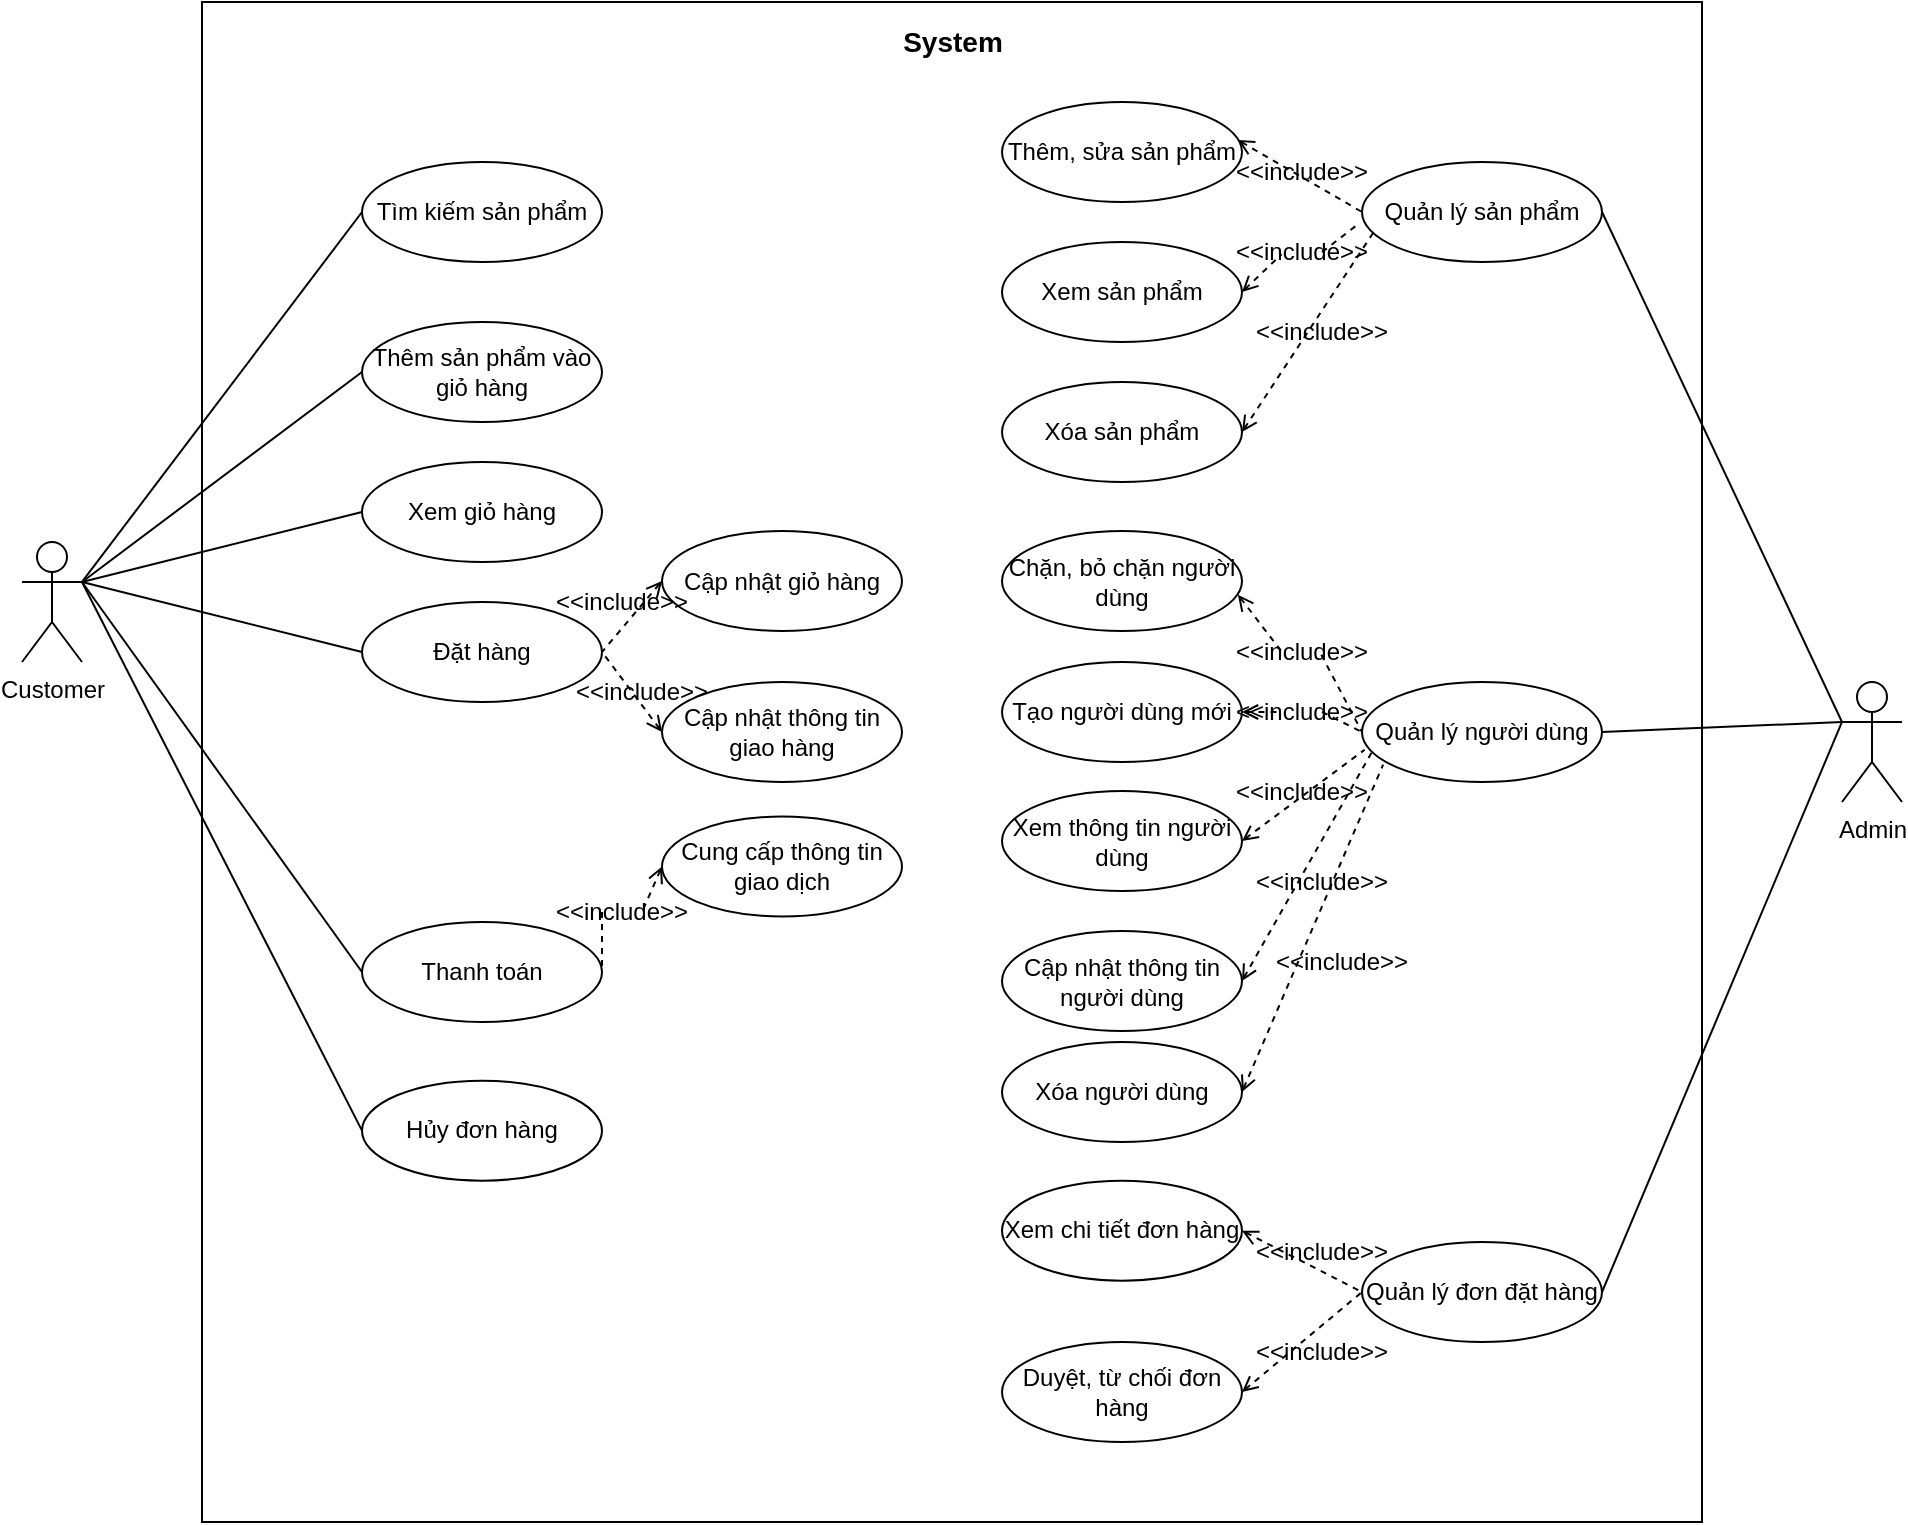 <mxfile version="15.4.1" type="device" pages="5"><diagram id="RWQ08YXkdwrEsS78oZeN" name="Page-1"><mxGraphModel dx="824" dy="412" grid="1" gridSize="10" guides="1" tooltips="1" connect="1" arrows="1" fold="1" page="1" pageScale="1" pageWidth="827" pageHeight="1169" math="0" shadow="0"><root><mxCell id="0"/><mxCell id="1" parent="0"/><mxCell id="5Y4TenydAddsifvP_Bp_-1" value="Customer" style="shape=umlActor;verticalLabelPosition=bottom;verticalAlign=top;html=1;" parent="1" vertex="1"><mxGeometry x="50" y="370" width="30" height="60" as="geometry"/></mxCell><mxCell id="5Y4TenydAddsifvP_Bp_-2" value="Admin" style="shape=umlActor;verticalLabelPosition=bottom;verticalAlign=top;html=1;" parent="1" vertex="1"><mxGeometry x="960" y="440" width="30" height="60" as="geometry"/></mxCell><mxCell id="5Y4TenydAddsifvP_Bp_-7" value="" style="rounded=0;whiteSpace=wrap;html=1;fillColor=none;" parent="1" vertex="1"><mxGeometry x="140" y="100" width="750" height="760" as="geometry"/></mxCell><mxCell id="5Y4TenydAddsifvP_Bp_-8" value="&lt;b&gt;&lt;font style=&quot;font-size: 14px&quot;&gt;System&lt;/font&gt;&lt;/b&gt;" style="text;html=1;strokeColor=none;fillColor=none;align=center;verticalAlign=middle;whiteSpace=wrap;rounded=0;" parent="1" vertex="1"><mxGeometry x="473.75" y="100" width="82.5" height="40" as="geometry"/></mxCell><mxCell id="5Y4TenydAddsifvP_Bp_-9" value="Quản lý sản phẩm" style="ellipse;whiteSpace=wrap;html=1;" parent="1" vertex="1"><mxGeometry x="720" y="180" width="120" height="50" as="geometry"/></mxCell><mxCell id="5Y4TenydAddsifvP_Bp_-11" value="" style="endArrow=none;html=1;exitX=1;exitY=0.5;exitDx=0;exitDy=0;entryX=0;entryY=0.333;entryDx=0;entryDy=0;entryPerimeter=0;" parent="1" source="5Y4TenydAddsifvP_Bp_-9" target="5Y4TenydAddsifvP_Bp_-2" edge="1"><mxGeometry width="50" height="50" relative="1" as="geometry"><mxPoint x="672" y="195" as="sourcePoint"/><mxPoint x="940" y="300" as="targetPoint"/></mxGeometry></mxCell><mxCell id="5Y4TenydAddsifvP_Bp_-12" value="Quản lý người dùng" style="ellipse;whiteSpace=wrap;html=1;" parent="1" vertex="1"><mxGeometry x="720" y="440" width="120" height="50" as="geometry"/></mxCell><mxCell id="5Y4TenydAddsifvP_Bp_-13" value="" style="endArrow=none;html=1;exitX=1;exitY=0.5;exitDx=0;exitDy=0;entryX=0;entryY=0.333;entryDx=0;entryDy=0;entryPerimeter=0;" parent="1" source="5Y4TenydAddsifvP_Bp_-12" target="5Y4TenydAddsifvP_Bp_-2" edge="1"><mxGeometry width="50" height="50" relative="1" as="geometry"><mxPoint x="660" y="330" as="sourcePoint"/><mxPoint x="710" y="280" as="targetPoint"/></mxGeometry></mxCell><mxCell id="5Y4TenydAddsifvP_Bp_-14" value="" style="endArrow=none;dashed=1;html=1;exitX=0.983;exitY=0.38;exitDx=0;exitDy=0;exitPerimeter=0;entryX=0;entryY=0.5;entryDx=0;entryDy=0;startArrow=open;startFill=0;" parent="1" source="5Y4TenydAddsifvP_Bp_-15" target="5Y4TenydAddsifvP_Bp_-9" edge="1"><mxGeometry width="50" height="50" relative="1" as="geometry"><mxPoint x="670" y="170" as="sourcePoint"/><mxPoint x="720" y="120" as="targetPoint"/></mxGeometry></mxCell><mxCell id="5Y4TenydAddsifvP_Bp_-15" value="Thêm, sửa sản phẩm" style="ellipse;whiteSpace=wrap;html=1;" parent="1" vertex="1"><mxGeometry x="540" y="150" width="120" height="50" as="geometry"/></mxCell><mxCell id="5Y4TenydAddsifvP_Bp_-18" value="&amp;lt;&amp;lt;include&amp;gt;&amp;gt;" style="text;html=1;strokeColor=none;fillColor=none;align=center;verticalAlign=middle;whiteSpace=wrap;rounded=0;" parent="1" vertex="1"><mxGeometry x="680" y="180" width="20" height="10" as="geometry"/></mxCell><mxCell id="5Y4TenydAddsifvP_Bp_-21" value="" style="endArrow=none;dashed=1;html=1;exitX=1;exitY=0.5;exitDx=0;exitDy=0;entryX=-0.01;entryY=0.61;entryDx=0;entryDy=0;startArrow=none;startFill=0;entryPerimeter=0;" parent="1" source="5Y4TenydAddsifvP_Bp_-23" target="5Y4TenydAddsifvP_Bp_-9" edge="1"><mxGeometry width="50" height="50" relative="1" as="geometry"><mxPoint x="670" y="230" as="sourcePoint"/><mxPoint x="720.0" y="265" as="targetPoint"/></mxGeometry></mxCell><mxCell id="5Y4TenydAddsifvP_Bp_-22" value="Xem sản phẩm" style="ellipse;whiteSpace=wrap;html=1;" parent="1" vertex="1"><mxGeometry x="540" y="220" width="120" height="50" as="geometry"/></mxCell><mxCell id="5Y4TenydAddsifvP_Bp_-23" value="&amp;lt;&amp;lt;include&amp;gt;&amp;gt;" style="text;html=1;strokeColor=none;fillColor=none;align=center;verticalAlign=middle;whiteSpace=wrap;rounded=0;" parent="1" vertex="1"><mxGeometry x="680" y="220" width="20" height="10" as="geometry"/></mxCell><mxCell id="5Y4TenydAddsifvP_Bp_-25" value="" style="endArrow=none;dashed=1;html=1;exitX=1;exitY=0.5;exitDx=0;exitDy=0;entryX=-0.01;entryY=0.61;entryDx=0;entryDy=0;startArrow=open;startFill=0;entryPerimeter=0;" parent="1" source="5Y4TenydAddsifvP_Bp_-22" target="5Y4TenydAddsifvP_Bp_-23" edge="1"><mxGeometry width="50" height="50" relative="1" as="geometry"><mxPoint x="660.0" y="245" as="sourcePoint"/><mxPoint x="718.8" y="210.5" as="targetPoint"/></mxGeometry></mxCell><mxCell id="5Y4TenydAddsifvP_Bp_-26" value="" style="endArrow=none;dashed=1;html=1;exitX=1;exitY=0.5;exitDx=0;exitDy=0;entryX=0.046;entryY=0.71;entryDx=0;entryDy=0;startArrow=open;startFill=0;entryPerimeter=0;" parent="1" source="5Y4TenydAddsifvP_Bp_-27" target="5Y4TenydAddsifvP_Bp_-9" edge="1"><mxGeometry width="50" height="50" relative="1" as="geometry"><mxPoint x="672.5" y="320" as="sourcePoint"/><mxPoint x="722.5" y="355" as="targetPoint"/></mxGeometry></mxCell><mxCell id="5Y4TenydAddsifvP_Bp_-27" value="Xóa sản phẩm" style="ellipse;whiteSpace=wrap;html=1;" parent="1" vertex="1"><mxGeometry x="540" y="290" width="120" height="50" as="geometry"/></mxCell><mxCell id="5Y4TenydAddsifvP_Bp_-28" value="&amp;lt;&amp;lt;include&amp;gt;&amp;gt;" style="text;html=1;strokeColor=none;fillColor=none;align=center;verticalAlign=middle;whiteSpace=wrap;rounded=0;" parent="1" vertex="1"><mxGeometry x="690" y="260" width="20" height="10" as="geometry"/></mxCell><mxCell id="5Y4TenydAddsifvP_Bp_-29" value="" style="endArrow=none;dashed=1;html=1;exitX=0.983;exitY=0.637;exitDx=0;exitDy=0;entryX=0;entryY=0.5;entryDx=0;entryDy=0;startArrow=none;startFill=0;exitPerimeter=0;" parent="1" source="5Y4TenydAddsifvP_Bp_-31" target="5Y4TenydAddsifvP_Bp_-12" edge="1"><mxGeometry width="50" height="50" relative="1" as="geometry"><mxPoint x="672.5" y="394.5" as="sourcePoint"/><mxPoint x="725.52" y="290" as="targetPoint"/></mxGeometry></mxCell><mxCell id="5Y4TenydAddsifvP_Bp_-30" value="Chặn, bỏ chặn người dùng" style="ellipse;whiteSpace=wrap;html=1;" parent="1" vertex="1"><mxGeometry x="540" y="364.5" width="120" height="50" as="geometry"/></mxCell><mxCell id="5Y4TenydAddsifvP_Bp_-31" value="&amp;lt;&amp;lt;include&amp;gt;&amp;gt;" style="text;html=1;strokeColor=none;fillColor=none;align=center;verticalAlign=middle;whiteSpace=wrap;rounded=0;" parent="1" vertex="1"><mxGeometry x="680" y="420" width="20" height="10" as="geometry"/></mxCell><mxCell id="5Y4TenydAddsifvP_Bp_-34" value="" style="endArrow=none;dashed=1;html=1;exitX=0.983;exitY=0.637;exitDx=0;exitDy=0;entryX=0;entryY=0.5;entryDx=0;entryDy=0;startArrow=open;startFill=0;exitPerimeter=0;" parent="1" source="5Y4TenydAddsifvP_Bp_-30" target="5Y4TenydAddsifvP_Bp_-31" edge="1"><mxGeometry width="50" height="50" relative="1" as="geometry"><mxPoint x="657.96" y="396.35" as="sourcePoint"/><mxPoint x="720.0" y="485.0" as="targetPoint"/></mxGeometry></mxCell><mxCell id="5Y4TenydAddsifvP_Bp_-35" value="" style="endArrow=none;dashed=1;html=1;exitX=1;exitY=0.5;exitDx=0;exitDy=0;entryX=0;entryY=0.5;entryDx=0;entryDy=0;startArrow=none;startFill=0;" parent="1" source="5Y4TenydAddsifvP_Bp_-37" target="5Y4TenydAddsifvP_Bp_-12" edge="1"><mxGeometry width="50" height="50" relative="1" as="geometry"><mxPoint x="672.5" y="469" as="sourcePoint"/><mxPoint x="725.52" y="364.5" as="targetPoint"/></mxGeometry></mxCell><mxCell id="5Y4TenydAddsifvP_Bp_-36" value="Tạo người dùng mới" style="ellipse;whiteSpace=wrap;html=1;" parent="1" vertex="1"><mxGeometry x="540" y="430" width="120" height="50" as="geometry"/></mxCell><mxCell id="5Y4TenydAddsifvP_Bp_-37" value="&amp;lt;&amp;lt;include&amp;gt;&amp;gt;" style="text;html=1;strokeColor=none;fillColor=none;align=center;verticalAlign=middle;whiteSpace=wrap;rounded=0;" parent="1" vertex="1"><mxGeometry x="680" y="450" width="20" height="10" as="geometry"/></mxCell><mxCell id="5Y4TenydAddsifvP_Bp_-38" value="" style="endArrow=none;dashed=1;html=1;exitX=1;exitY=0.5;exitDx=0;exitDy=0;entryX=0;entryY=0.5;entryDx=0;entryDy=0;startArrow=open;startFill=0;" parent="1" source="5Y4TenydAddsifvP_Bp_-36" target="5Y4TenydAddsifvP_Bp_-37" edge="1"><mxGeometry width="50" height="50" relative="1" as="geometry"><mxPoint x="660.0" y="455" as="sourcePoint"/><mxPoint x="720.0" y="485.0" as="targetPoint"/></mxGeometry></mxCell><mxCell id="5Y4TenydAddsifvP_Bp_-39" value="" style="endArrow=none;dashed=1;html=1;exitX=1;exitY=0.5;exitDx=0;exitDy=0;entryX=0.011;entryY=0.677;entryDx=0;entryDy=0;startArrow=open;startFill=0;entryPerimeter=0;" parent="1" source="5Y4TenydAddsifvP_Bp_-40" target="5Y4TenydAddsifvP_Bp_-12" edge="1"><mxGeometry width="50" height="50" relative="1" as="geometry"><mxPoint x="666.98" y="594.5" as="sourcePoint"/><mxPoint x="720" y="490" as="targetPoint"/></mxGeometry></mxCell><mxCell id="5Y4TenydAddsifvP_Bp_-40" value="Xem thông tin người dùng" style="ellipse;whiteSpace=wrap;html=1;" parent="1" vertex="1"><mxGeometry x="540" y="494.5" width="120" height="50" as="geometry"/></mxCell><mxCell id="5Y4TenydAddsifvP_Bp_-41" value="&amp;lt;&amp;lt;include&amp;gt;&amp;gt;" style="text;html=1;strokeColor=none;fillColor=none;align=center;verticalAlign=middle;whiteSpace=wrap;rounded=0;" parent="1" vertex="1"><mxGeometry x="680" y="490" width="20" height="10" as="geometry"/></mxCell><mxCell id="5Y4TenydAddsifvP_Bp_-44" value="" style="endArrow=none;dashed=1;html=1;exitX=1;exitY=0.5;exitDx=0;exitDy=0;entryX=0.039;entryY=0.71;entryDx=0;entryDy=0;startArrow=open;startFill=0;entryPerimeter=0;" parent="1" source="5Y4TenydAddsifvP_Bp_-45" target="5Y4TenydAddsifvP_Bp_-12" edge="1"><mxGeometry width="50" height="50" relative="1" as="geometry"><mxPoint x="672.5" y="594.5" as="sourcePoint"/><mxPoint x="725.52" y="490" as="targetPoint"/></mxGeometry></mxCell><mxCell id="5Y4TenydAddsifvP_Bp_-45" value="Cập nhật thông tin người dùng" style="ellipse;whiteSpace=wrap;html=1;" parent="1" vertex="1"><mxGeometry x="540" y="564.5" width="120" height="50" as="geometry"/></mxCell><mxCell id="5Y4TenydAddsifvP_Bp_-46" value="&amp;lt;&amp;lt;include&amp;gt;&amp;gt;" style="text;html=1;strokeColor=none;fillColor=none;align=center;verticalAlign=middle;whiteSpace=wrap;rounded=0;" parent="1" vertex="1"><mxGeometry x="690" y="534.5" width="20" height="10" as="geometry"/></mxCell><mxCell id="5Y4TenydAddsifvP_Bp_-47" value="" style="endArrow=none;dashed=1;html=1;exitX=1;exitY=0.5;exitDx=0;exitDy=0;entryX=0.088;entryY=0.827;entryDx=0;entryDy=0;startArrow=open;startFill=0;entryPerimeter=0;" parent="1" source="5Y4TenydAddsifvP_Bp_-48" target="5Y4TenydAddsifvP_Bp_-12" edge="1"><mxGeometry width="50" height="50" relative="1" as="geometry"><mxPoint x="675" y="664.5" as="sourcePoint"/><mxPoint x="728.02" y="560" as="targetPoint"/></mxGeometry></mxCell><mxCell id="5Y4TenydAddsifvP_Bp_-48" value="Xóa người dùng" style="ellipse;whiteSpace=wrap;html=1;" parent="1" vertex="1"><mxGeometry x="540" y="620" width="120" height="50" as="geometry"/></mxCell><mxCell id="5Y4TenydAddsifvP_Bp_-49" value="&amp;lt;&amp;lt;include&amp;gt;&amp;gt;" style="text;html=1;strokeColor=none;fillColor=none;align=center;verticalAlign=middle;whiteSpace=wrap;rounded=0;" parent="1" vertex="1"><mxGeometry x="700" y="575" width="20" height="10" as="geometry"/></mxCell><mxCell id="5Y4TenydAddsifvP_Bp_-51" value="Tìm kiếm sản phẩm" style="ellipse;whiteSpace=wrap;html=1;" parent="1" vertex="1"><mxGeometry x="220" y="180" width="120" height="50" as="geometry"/></mxCell><mxCell id="5Y4TenydAddsifvP_Bp_-52" value="" style="endArrow=none;html=1;exitX=1;exitY=0.333;exitDx=0;exitDy=0;exitPerimeter=0;entryX=0;entryY=0.5;entryDx=0;entryDy=0;" parent="1" source="5Y4TenydAddsifvP_Bp_-1" target="5Y4TenydAddsifvP_Bp_-51" edge="1"><mxGeometry width="50" height="50" relative="1" as="geometry"><mxPoint x="110" y="280" as="sourcePoint"/><mxPoint x="160" y="230" as="targetPoint"/></mxGeometry></mxCell><mxCell id="5Y4TenydAddsifvP_Bp_-53" value="Thêm sản phẩm vào giỏ hàng" style="ellipse;whiteSpace=wrap;html=1;" parent="1" vertex="1"><mxGeometry x="220" y="260" width="120" height="50" as="geometry"/></mxCell><mxCell id="5Y4TenydAddsifvP_Bp_-54" value="" style="endArrow=none;html=1;entryX=0;entryY=0.5;entryDx=0;entryDy=0;exitX=1;exitY=0.333;exitDx=0;exitDy=0;exitPerimeter=0;" parent="1" source="5Y4TenydAddsifvP_Bp_-1" target="5Y4TenydAddsifvP_Bp_-53" edge="1"><mxGeometry width="50" height="50" relative="1" as="geometry"><mxPoint x="100" y="285" as="sourcePoint"/><mxPoint x="160" y="310" as="targetPoint"/></mxGeometry></mxCell><mxCell id="5Y4TenydAddsifvP_Bp_-55" value="Xem giỏ hàng" style="ellipse;whiteSpace=wrap;html=1;" parent="1" vertex="1"><mxGeometry x="220" y="330" width="120" height="50" as="geometry"/></mxCell><mxCell id="5Y4TenydAddsifvP_Bp_-56" value="" style="endArrow=none;html=1;entryX=0;entryY=0.5;entryDx=0;entryDy=0;exitX=1;exitY=0.333;exitDx=0;exitDy=0;exitPerimeter=0;" parent="1" source="5Y4TenydAddsifvP_Bp_-1" target="5Y4TenydAddsifvP_Bp_-55" edge="1"><mxGeometry width="50" height="50" relative="1" as="geometry"><mxPoint x="100" y="350.556" as="sourcePoint"/><mxPoint x="160" y="380" as="targetPoint"/></mxGeometry></mxCell><mxCell id="5Y4TenydAddsifvP_Bp_-57" value="Đặt hàng" style="ellipse;whiteSpace=wrap;html=1;" parent="1" vertex="1"><mxGeometry x="220" y="400" width="120" height="50" as="geometry"/></mxCell><mxCell id="5Y4TenydAddsifvP_Bp_-58" value="" style="endArrow=none;html=1;entryX=0;entryY=0.5;entryDx=0;entryDy=0;exitX=1;exitY=0.333;exitDx=0;exitDy=0;exitPerimeter=0;" parent="1" source="5Y4TenydAddsifvP_Bp_-1" target="5Y4TenydAddsifvP_Bp_-57" edge="1"><mxGeometry width="50" height="50" relative="1" as="geometry"><mxPoint x="100" y="270" as="sourcePoint"/><mxPoint x="160" y="450" as="targetPoint"/></mxGeometry></mxCell><mxCell id="5Y4TenydAddsifvP_Bp_-59" value="Thanh toán" style="ellipse;whiteSpace=wrap;html=1;" parent="1" vertex="1"><mxGeometry x="220" y="560" width="120" height="50" as="geometry"/></mxCell><mxCell id="5Y4TenydAddsifvP_Bp_-60" value="" style="endArrow=none;html=1;entryX=0;entryY=0.5;entryDx=0;entryDy=0;exitX=1;exitY=0.333;exitDx=0;exitDy=0;exitPerimeter=0;" parent="1" source="5Y4TenydAddsifvP_Bp_-1" target="5Y4TenydAddsifvP_Bp_-59" edge="1"><mxGeometry width="50" height="50" relative="1" as="geometry"><mxPoint x="80" y="360" as="sourcePoint"/><mxPoint x="160" y="520" as="targetPoint"/></mxGeometry></mxCell><mxCell id="5Y4TenydAddsifvP_Bp_-65" value="" style="endArrow=none;dashed=1;html=1;exitX=0;exitY=0.5;exitDx=0;exitDy=0;entryX=1;entryY=0.5;entryDx=0;entryDy=0;startArrow=open;startFill=0;" parent="1" source="5Y4TenydAddsifvP_Bp_-66" target="5Y4TenydAddsifvP_Bp_-57" edge="1"><mxGeometry width="50" height="50" relative="1" as="geometry"><mxPoint x="502.5" y="394.5" as="sourcePoint"/><mxPoint x="555.52" y="290" as="targetPoint"/></mxGeometry></mxCell><mxCell id="5Y4TenydAddsifvP_Bp_-66" value="Cập nhật giỏ hàng" style="ellipse;whiteSpace=wrap;html=1;" parent="1" vertex="1"><mxGeometry x="370" y="364.5" width="120" height="50" as="geometry"/></mxCell><mxCell id="5Y4TenydAddsifvP_Bp_-67" value="&amp;lt;&amp;lt;include&amp;gt;&amp;gt;" style="text;html=1;strokeColor=none;fillColor=none;align=center;verticalAlign=middle;whiteSpace=wrap;rounded=0;" parent="1" vertex="1"><mxGeometry x="340" y="395" width="20" height="10" as="geometry"/></mxCell><mxCell id="5Y4TenydAddsifvP_Bp_-69" value="" style="endArrow=none;dashed=1;html=1;exitX=0;exitY=0.5;exitDx=0;exitDy=0;entryX=1;entryY=0.5;entryDx=0;entryDy=0;startArrow=open;startFill=0;" parent="1" source="5Y4TenydAddsifvP_Bp_-70" target="5Y4TenydAddsifvP_Bp_-57" edge="1"><mxGeometry width="50" height="50" relative="1" as="geometry"><mxPoint x="502.5" y="467.25" as="sourcePoint"/><mxPoint x="555.52" y="362.75" as="targetPoint"/></mxGeometry></mxCell><mxCell id="5Y4TenydAddsifvP_Bp_-70" value="Cập nhật thông tin giao hàng" style="ellipse;whiteSpace=wrap;html=1;" parent="1" vertex="1"><mxGeometry x="370" y="440" width="120" height="50" as="geometry"/></mxCell><mxCell id="5Y4TenydAddsifvP_Bp_-71" value="&amp;lt;&amp;lt;include&amp;gt;&amp;gt;" style="text;html=1;strokeColor=none;fillColor=none;align=center;verticalAlign=middle;whiteSpace=wrap;rounded=0;" parent="1" vertex="1"><mxGeometry x="350" y="440" width="20" height="10" as="geometry"/></mxCell><mxCell id="5Y4TenydAddsifvP_Bp_-72" value="" style="endArrow=none;dashed=1;html=1;exitX=0;exitY=0.5;exitDx=0;exitDy=0;entryX=1;entryY=0.5;entryDx=0;entryDy=0;startArrow=none;startFill=0;" parent="1" source="5Y4TenydAddsifvP_Bp_-74" target="5Y4TenydAddsifvP_Bp_-59" edge="1"><mxGeometry width="50" height="50" relative="1" as="geometry"><mxPoint x="502.5" y="537.25" as="sourcePoint"/><mxPoint x="555.52" y="432.75" as="targetPoint"/></mxGeometry></mxCell><mxCell id="5Y4TenydAddsifvP_Bp_-73" value="Cung cấp thông tin giao dịch" style="ellipse;whiteSpace=wrap;html=1;" parent="1" vertex="1"><mxGeometry x="370" y="507.25" width="120" height="50" as="geometry"/></mxCell><mxCell id="5Y4TenydAddsifvP_Bp_-74" value="&amp;lt;&amp;lt;include&amp;gt;&amp;gt;" style="text;html=1;strokeColor=none;fillColor=none;align=center;verticalAlign=middle;whiteSpace=wrap;rounded=0;" parent="1" vertex="1"><mxGeometry x="340" y="550" width="20" height="10" as="geometry"/></mxCell><mxCell id="5Y4TenydAddsifvP_Bp_-75" value="" style="endArrow=none;dashed=1;html=1;exitX=0;exitY=0.5;exitDx=0;exitDy=0;entryX=1;entryY=0.5;entryDx=0;entryDy=0;startArrow=open;startFill=0;" parent="1" source="5Y4TenydAddsifvP_Bp_-73" target="5Y4TenydAddsifvP_Bp_-74" edge="1"><mxGeometry width="50" height="50" relative="1" as="geometry"><mxPoint x="370.0" y="532.25" as="sourcePoint"/><mxPoint x="340.0" y="585" as="targetPoint"/></mxGeometry></mxCell><mxCell id="5Y4TenydAddsifvP_Bp_-76" value="Quản lý đơn đặt hàng" style="ellipse;whiteSpace=wrap;html=1;" parent="1" vertex="1"><mxGeometry x="720" y="720" width="120" height="50" as="geometry"/></mxCell><mxCell id="5Y4TenydAddsifvP_Bp_-77" value="" style="endArrow=none;html=1;exitX=1;exitY=0.5;exitDx=0;exitDy=0;entryX=0;entryY=0.333;entryDx=0;entryDy=0;entryPerimeter=0;" parent="1" source="5Y4TenydAddsifvP_Bp_-76" target="5Y4TenydAddsifvP_Bp_-2" edge="1"><mxGeometry width="50" height="50" relative="1" as="geometry"><mxPoint x="660" y="605" as="sourcePoint"/><mxPoint x="930" y="390" as="targetPoint"/></mxGeometry></mxCell><mxCell id="5Y4TenydAddsifvP_Bp_-79" value="" style="endArrow=none;dashed=1;html=1;exitX=1;exitY=0.5;exitDx=0;exitDy=0;entryX=0;entryY=0.5;entryDx=0;entryDy=0;startArrow=open;startFill=0;" parent="1" source="5Y4TenydAddsifvP_Bp_-80" target="5Y4TenydAddsifvP_Bp_-76" edge="1"><mxGeometry width="50" height="50" relative="1" as="geometry"><mxPoint x="675" y="733.82" as="sourcePoint"/><mxPoint x="730.56" y="550.67" as="targetPoint"/></mxGeometry></mxCell><mxCell id="5Y4TenydAddsifvP_Bp_-80" value="Xem chi tiết đơn hàng" style="ellipse;whiteSpace=wrap;html=1;" parent="1" vertex="1"><mxGeometry x="540" y="689.32" width="120" height="50" as="geometry"/></mxCell><mxCell id="5Y4TenydAddsifvP_Bp_-81" value="&amp;lt;&amp;lt;include&amp;gt;&amp;gt;" style="text;html=1;strokeColor=none;fillColor=none;align=center;verticalAlign=middle;whiteSpace=wrap;rounded=0;" parent="1" vertex="1"><mxGeometry x="690" y="720" width="20" height="10" as="geometry"/></mxCell><mxCell id="5Y4TenydAddsifvP_Bp_-84" value="" style="endArrow=none;dashed=1;html=1;exitX=1;exitY=0.5;exitDx=0;exitDy=0;entryX=0;entryY=0.5;entryDx=0;entryDy=0;startArrow=open;startFill=0;" parent="1" source="5Y4TenydAddsifvP_Bp_-85" target="5Y4TenydAddsifvP_Bp_-76" edge="1"><mxGeometry width="50" height="50" relative="1" as="geometry"><mxPoint x="675" y="813.82" as="sourcePoint"/><mxPoint x="730.56" y="630.67" as="targetPoint"/></mxGeometry></mxCell><mxCell id="5Y4TenydAddsifvP_Bp_-85" value="Duyệt, từ chối đơn hàng" style="ellipse;whiteSpace=wrap;html=1;" parent="1" vertex="1"><mxGeometry x="540" y="770.0" width="120" height="50" as="geometry"/></mxCell><mxCell id="5Y4TenydAddsifvP_Bp_-86" value="&amp;lt;&amp;lt;include&amp;gt;&amp;gt;" style="text;html=1;strokeColor=none;fillColor=none;align=center;verticalAlign=middle;whiteSpace=wrap;rounded=0;" parent="1" vertex="1"><mxGeometry x="690" y="770.0" width="20" height="10" as="geometry"/></mxCell><mxCell id="5Y4TenydAddsifvP_Bp_-87" value="Hủy đơn hàng" style="ellipse;whiteSpace=wrap;html=1;" parent="1" vertex="1"><mxGeometry x="220" y="639.32" width="120" height="50" as="geometry"/></mxCell><mxCell id="5Y4TenydAddsifvP_Bp_-88" value="" style="endArrow=none;html=1;entryX=0;entryY=0.5;entryDx=0;entryDy=0;exitX=1;exitY=0.333;exitDx=0;exitDy=0;exitPerimeter=0;" parent="1" source="5Y4TenydAddsifvP_Bp_-1" target="5Y4TenydAddsifvP_Bp_-87" edge="1"><mxGeometry width="50" height="50" relative="1" as="geometry"><mxPoint x="90" y="350" as="sourcePoint"/><mxPoint x="210.0" y="665" as="targetPoint"/></mxGeometry></mxCell></root></mxGraphModel></diagram><diagram id="FqcCxs2r9TDkcgnAG2Kb" name="Page-2"><mxGraphModel dx="824" dy="412" grid="1" gridSize="10" guides="1" tooltips="1" connect="1" arrows="1" fold="1" page="1" pageScale="1" pageWidth="827" pageHeight="1169" math="0" shadow="0"><root><mxCell id="tlmKY-diWMxrf-MX5wKV-0"/><mxCell id="tlmKY-diWMxrf-MX5wKV-1" parent="tlmKY-diWMxrf-MX5wKV-0"/><mxCell id="AuBx_EGzbUU2Vg8ZgwVX-0" value="Customer" style="shape=umlActor;verticalLabelPosition=bottom;verticalAlign=top;html=1;" vertex="1" parent="tlmKY-diWMxrf-MX5wKV-1"><mxGeometry x="90" y="320" width="30" height="60" as="geometry"/></mxCell><mxCell id="AuBx_EGzbUU2Vg8ZgwVX-1" value="Admin" style="shape=umlActor;verticalLabelPosition=bottom;verticalAlign=top;html=1;" vertex="1" parent="tlmKY-diWMxrf-MX5wKV-1"><mxGeometry x="790" y="310" width="30" height="60" as="geometry"/></mxCell><mxCell id="AuBx_EGzbUU2Vg8ZgwVX-14" value="" style="endArrow=none;dashed=1;html=1;exitX=1;exitY=0.5;exitDx=0;exitDy=0;entryX=-0.01;entryY=0.61;entryDx=0;entryDy=0;startArrow=open;startFill=0;entryPerimeter=0;" edge="1" parent="tlmKY-diWMxrf-MX5wKV-1" target="AuBx_EGzbUU2Vg8ZgwVX-13"><mxGeometry width="50" height="50" relative="1" as="geometry"><mxPoint x="660" y="255" as="sourcePoint"/><mxPoint x="718.8" y="210.5" as="targetPoint"/></mxGeometry></mxCell><mxCell id="AuBx_EGzbUU2Vg8ZgwVX-54" value="" style="endArrow=none;dashed=1;html=1;exitX=0;exitY=0.5;exitDx=0;exitDy=0;entryX=1;entryY=0.5;entryDx=0;entryDy=0;startArrow=open;startFill=0;" edge="1" parent="tlmKY-diWMxrf-MX5wKV-1" target="AuBx_EGzbUU2Vg8ZgwVX-53"><mxGeometry width="50" height="50" relative="1" as="geometry"><mxPoint x="370" y="532.25" as="sourcePoint"/><mxPoint x="340.0" y="585" as="targetPoint"/></mxGeometry></mxCell><mxCell id="AuBx_EGzbUU2Vg8ZgwVX-65" value="System" style="swimlane;startSize=35;" vertex="1" parent="tlmKY-diWMxrf-MX5wKV-1"><mxGeometry x="190" y="120" width="550" height="400" as="geometry"/></mxCell><mxCell id="CaOifiCqBVJXSFjrtsMD-0" value="&lt;span style=&quot;font-weight: 400&quot;&gt;Quản lý sản phẩm&lt;/span&gt;" style="shape=folder;fontStyle=1;spacingTop=10;tabWidth=40;tabHeight=14;tabPosition=left;html=1;" vertex="1" parent="AuBx_EGzbUU2Vg8ZgwVX-65"><mxGeometry x="60" y="65" width="140" height="110" as="geometry"/></mxCell><mxCell id="CaOifiCqBVJXSFjrtsMD-1" value="&lt;span style=&quot;font-weight: 400&quot;&gt;Quản lý người dùng&lt;/span&gt;" style="shape=folder;fontStyle=1;spacingTop=10;tabWidth=40;tabHeight=14;tabPosition=left;html=1;" vertex="1" parent="AuBx_EGzbUU2Vg8ZgwVX-65"><mxGeometry x="330" y="65" width="140" height="110" as="geometry"/></mxCell><mxCell id="CaOifiCqBVJXSFjrtsMD-2" value="&lt;span style=&quot;font-weight: 400&quot;&gt;Quản lý đặt hàng&lt;/span&gt;" style="shape=folder;fontStyle=1;spacingTop=10;tabWidth=40;tabHeight=14;tabPosition=left;html=1;" vertex="1" parent="AuBx_EGzbUU2Vg8ZgwVX-65"><mxGeometry x="190" y="250" width="140" height="110" as="geometry"/></mxCell></root></mxGraphModel></diagram><diagram id="3AEgrXCDZJovljjP9N8e" name="Page-3"><mxGraphModel dx="824" dy="412" grid="1" gridSize="10" guides="1" tooltips="1" connect="1" arrows="1" fold="1" page="1" pageScale="1" pageWidth="827" pageHeight="1169" math="0" shadow="0"><root><mxCell id="jol-x5aCWQj4CoaMvcQW-0"/><mxCell id="jol-x5aCWQj4CoaMvcQW-1" parent="jol-x5aCWQj4CoaMvcQW-0"/><mxCell id="EqmqqyIVTAETK0IoTd_u-0" value="Customer" style="shape=umlActor;verticalLabelPosition=bottom;verticalAlign=top;html=1;" vertex="1" parent="jol-x5aCWQj4CoaMvcQW-1"><mxGeometry x="90" y="330" width="30" height="60" as="geometry"/></mxCell><mxCell id="EqmqqyIVTAETK0IoTd_u-7" value="" style="endArrow=none;html=1;exitX=1;exitY=0.333;exitDx=0;exitDy=0;exitPerimeter=0;entryX=0;entryY=0.5;entryDx=0;entryDy=0;" edge="1" parent="jol-x5aCWQj4CoaMvcQW-1" source="EqmqqyIVTAETK0IoTd_u-0" target="EqmqqyIVTAETK0IoTd_u-6"><mxGeometry width="50" height="50" relative="1" as="geometry"><mxPoint x="110" y="280" as="sourcePoint"/><mxPoint x="160" y="230" as="targetPoint"/></mxGeometry></mxCell><mxCell id="EqmqqyIVTAETK0IoTd_u-9" value="" style="endArrow=none;html=1;entryX=0;entryY=0.5;entryDx=0;entryDy=0;exitX=1;exitY=0.333;exitDx=0;exitDy=0;exitPerimeter=0;" edge="1" parent="jol-x5aCWQj4CoaMvcQW-1" source="EqmqqyIVTAETK0IoTd_u-0" target="EqmqqyIVTAETK0IoTd_u-8"><mxGeometry width="50" height="50" relative="1" as="geometry"><mxPoint x="100" y="285" as="sourcePoint"/><mxPoint x="160" y="310" as="targetPoint"/></mxGeometry></mxCell><mxCell id="EqmqqyIVTAETK0IoTd_u-18" value="System" style="swimlane;startSize=35;" vertex="1" parent="jol-x5aCWQj4CoaMvcQW-1"><mxGeometry x="190" y="120" width="490" height="470" as="geometry"/></mxCell><mxCell id="EqmqqyIVTAETK0IoTd_u-8" value="Xem chi tiết sản phẩm" style="ellipse;whiteSpace=wrap;html=1;" vertex="1" parent="EqmqqyIVTAETK0IoTd_u-18"><mxGeometry x="60" y="200" width="120" height="50" as="geometry"/></mxCell><mxCell id="EqmqqyIVTAETK0IoTd_u-6" value="Tìm kiếm sản phẩm" style="ellipse;whiteSpace=wrap;html=1;" vertex="1" parent="EqmqqyIVTAETK0IoTd_u-18"><mxGeometry x="60" y="90" width="120" height="50" as="geometry"/></mxCell><mxCell id="Dx-rLnIy1h9Q_wenPFL0-2" value="Thêm sản phẩm" style="ellipse;whiteSpace=wrap;html=1;" vertex="1" parent="EqmqqyIVTAETK0IoTd_u-18"><mxGeometry x="290" y="90" width="120" height="50" as="geometry"/></mxCell><mxCell id="Dx-rLnIy1h9Q_wenPFL0-3" value="Sửa sản phẩm" style="ellipse;whiteSpace=wrap;html=1;" vertex="1" parent="EqmqqyIVTAETK0IoTd_u-18"><mxGeometry x="290" y="250" width="120" height="50" as="geometry"/></mxCell><mxCell id="Dx-rLnIy1h9Q_wenPFL0-4" value="Xóa sản phẩm" style="ellipse;whiteSpace=wrap;html=1;" vertex="1" parent="EqmqqyIVTAETK0IoTd_u-18"><mxGeometry x="290" y="350" width="120" height="50" as="geometry"/></mxCell><mxCell id="Dx-rLnIy1h9Q_wenPFL0-0" value="Admin" style="shape=umlActor;verticalLabelPosition=bottom;verticalAlign=top;html=1;" vertex="1" parent="jol-x5aCWQj4CoaMvcQW-1"><mxGeometry x="750" y="330" width="30" height="60" as="geometry"/></mxCell><mxCell id="Dx-rLnIy1h9Q_wenPFL0-1" value="" style="endArrow=none;html=1;exitX=1;exitY=0.5;exitDx=0;exitDy=0;entryX=0;entryY=0.333;entryDx=0;entryDy=0;entryPerimeter=0;" edge="1" parent="jol-x5aCWQj4CoaMvcQW-1" target="Dx-rLnIy1h9Q_wenPFL0-0" source="Dx-rLnIy1h9Q_wenPFL0-2"><mxGeometry width="50" height="50" relative="1" as="geometry"><mxPoint x="780" y="265" as="sourcePoint"/><mxPoint x="880" y="360" as="targetPoint"/></mxGeometry></mxCell><mxCell id="Dx-rLnIy1h9Q_wenPFL0-8" value="" style="endArrow=none;html=1;exitX=1;exitY=0.5;exitDx=0;exitDy=0;entryX=0;entryY=0.333;entryDx=0;entryDy=0;entryPerimeter=0;" edge="1" parent="jol-x5aCWQj4CoaMvcQW-1" source="Dx-rLnIy1h9Q_wenPFL0-3" target="Dx-rLnIy1h9Q_wenPFL0-0"><mxGeometry width="50" height="50" relative="1" as="geometry"><mxPoint x="500" y="282.5" as="sourcePoint"/><mxPoint x="670" y="387.5" as="targetPoint"/></mxGeometry></mxCell><mxCell id="Dx-rLnIy1h9Q_wenPFL0-6" value="" style="endArrow=none;html=1;exitX=1;exitY=0.5;exitDx=0;exitDy=0;entryX=0;entryY=0.333;entryDx=0;entryDy=0;entryPerimeter=0;" edge="1" parent="jol-x5aCWQj4CoaMvcQW-1" source="Dx-rLnIy1h9Q_wenPFL0-4" target="Dx-rLnIy1h9Q_wenPFL0-0"><mxGeometry width="50" height="50" relative="1" as="geometry"><mxPoint x="580" y="285" as="sourcePoint"/><mxPoint x="750" y="390" as="targetPoint"/></mxGeometry></mxCell><mxCell id="Dx-rLnIy1h9Q_wenPFL0-7" value="" style="endArrow=none;html=1;exitX=1;exitY=0.5;exitDx=0;exitDy=0;entryX=0;entryY=0.333;entryDx=0;entryDy=0;entryPerimeter=0;" edge="1" parent="jol-x5aCWQj4CoaMvcQW-1" source="EqmqqyIVTAETK0IoTd_u-8" target="Dx-rLnIy1h9Q_wenPFL0-0"><mxGeometry width="50" height="50" relative="1" as="geometry"><mxPoint x="410" y="282.5" as="sourcePoint"/><mxPoint x="580" y="387.5" as="targetPoint"/></mxGeometry></mxCell></root></mxGraphModel></diagram><diagram id="5Q7pPkjvAMB4HdnHOM2M" name="Page-4"><mxGraphModel dx="824" dy="412" grid="1" gridSize="10" guides="1" tooltips="1" connect="1" arrows="1" fold="1" page="1" pageScale="1" pageWidth="827" pageHeight="1169" math="0" shadow="0"><root><mxCell id="ZUQTYJaTOYZhN_KDyfG1-0"/><mxCell id="ZUQTYJaTOYZhN_KDyfG1-1" parent="ZUQTYJaTOYZhN_KDyfG1-0"/><mxCell id="ZUQTYJaTOYZhN_KDyfG1-3" value="Admin" style="shape=umlActor;verticalLabelPosition=bottom;verticalAlign=top;html=1;" vertex="1" parent="ZUQTYJaTOYZhN_KDyfG1-1"><mxGeometry x="110" y="290" width="30" height="60" as="geometry"/></mxCell><mxCell id="ZUQTYJaTOYZhN_KDyfG1-7" value="" style="endArrow=none;html=1;exitX=0;exitY=0.5;exitDx=0;exitDy=0;entryX=1;entryY=0.333;entryDx=0;entryDy=0;entryPerimeter=0;" edge="1" parent="ZUQTYJaTOYZhN_KDyfG1-1" source="ZUQTYJaTOYZhN_KDyfG1-6" target="ZUQTYJaTOYZhN_KDyfG1-3"><mxGeometry width="50" height="50" relative="1" as="geometry"><mxPoint x="660" y="330" as="sourcePoint"/><mxPoint x="710" y="280" as="targetPoint"/></mxGeometry></mxCell><mxCell id="ZUQTYJaTOYZhN_KDyfG1-20" value="System" style="swimlane;startSize=35;" vertex="1" parent="ZUQTYJaTOYZhN_KDyfG1-1"><mxGeometry x="200" y="140" width="360" height="340" as="geometry"/></mxCell><mxCell id="ZUQTYJaTOYZhN_KDyfG1-6" value="Chặn người dùng" style="ellipse;whiteSpace=wrap;html=1;" vertex="1" parent="ZUQTYJaTOYZhN_KDyfG1-20"><mxGeometry x="70" y="80" width="120" height="50" as="geometry"/></mxCell><mxCell id="HL-0xjwBawmDmM2qhn1f-1" value="CRUD người dùng" style="ellipse;whiteSpace=wrap;html=1;" vertex="1" parent="ZUQTYJaTOYZhN_KDyfG1-20"><mxGeometry x="70" y="250" width="120" height="50" as="geometry"/></mxCell><mxCell id="HL-0xjwBawmDmM2qhn1f-0" value="" style="endArrow=none;html=1;exitX=0;exitY=0.5;exitDx=0;exitDy=0;entryX=1;entryY=0.333;entryDx=0;entryDy=0;entryPerimeter=0;" edge="1" parent="ZUQTYJaTOYZhN_KDyfG1-1" source="HL-0xjwBawmDmM2qhn1f-1" target="ZUQTYJaTOYZhN_KDyfG1-3"><mxGeometry width="50" height="50" relative="1" as="geometry"><mxPoint x="660" y="470" as="sourcePoint"/><mxPoint x="120" y="470" as="targetPoint"/></mxGeometry></mxCell></root></mxGraphModel></diagram><diagram id="BwANX16at5AvEfGd8hNK" name="Page-5"><mxGraphModel dx="824" dy="412" grid="1" gridSize="10" guides="1" tooltips="1" connect="1" arrows="1" fold="1" page="1" pageScale="1" pageWidth="827" pageHeight="1169" math="0" shadow="0"><root><mxCell id="xku3pwVcaA7o0zOKyKUu-0"/><mxCell id="xku3pwVcaA7o0zOKyKUu-1" parent="xku3pwVcaA7o0zOKyKUu-0"/><mxCell id="EoNu6DwCCzotgTVHPRvl-0" value="Customer" style="shape=umlActor;verticalLabelPosition=bottom;verticalAlign=top;html=1;" vertex="1" parent="xku3pwVcaA7o0zOKyKUu-1"><mxGeometry x="110" y="290" width="30" height="60" as="geometry"/></mxCell><mxCell id="EoNu6DwCCzotgTVHPRvl-2" value="System" style="swimlane;startSize=35;" vertex="1" parent="xku3pwVcaA7o0zOKyKUu-1"><mxGeometry x="190" y="140" width="590" height="360" as="geometry"/></mxCell><mxCell id="S7o3eHA5BKkJWFwfRIjM-6" value="Xem giỏ hàng&lt;span style=&quot;color: rgba(0 , 0 , 0 , 0) ; font-family: monospace ; font-size: 0px&quot;&gt;%3CmxGraphModel%3E%3Croot%3E%3CmxCell%20id%3D%220%22%2F%3E%3CmxCell%20id%3D%221%22%20parent%3D%220%22%2F%3E%3CmxCell%20id%3D%222%22%20value%3D%22C%E1%BA%ADp%20nh%E1%BA%ADt%20gi%E1%BB%8F%20h%C3%A0ng%22%20style%3D%22ellipse%3BwhiteSpace%3Dwrap%3Bhtml%3D1%3B%22%20vertex%3D%221%22%20parent%3D%221%22%3E%3CmxGeometry%20x%3D%22410%22%20y%3D%22330%22%20width%3D%22120%22%20height%3D%2250%22%20as%3D%22geometry%22%2F%3E%3C%2FmxCell%3E%3C%2Froot%3E%3C%2FmxGraphModel%3E&lt;/span&gt;" style="ellipse;whiteSpace=wrap;html=1;" vertex="1" parent="EoNu6DwCCzotgTVHPRvl-2"><mxGeometry x="20" y="60" width="120" height="50" as="geometry"/></mxCell><mxCell id="S7o3eHA5BKkJWFwfRIjM-7" value="Đặt hàng" style="ellipse;whiteSpace=wrap;html=1;" vertex="1" parent="EoNu6DwCCzotgTVHPRvl-2"><mxGeometry x="20" y="150" width="120" height="50" as="geometry"/></mxCell><mxCell id="S7o3eHA5BKkJWFwfRIjM-1" value="Cập nhật giỏ hàng" style="ellipse;whiteSpace=wrap;html=1;" vertex="1" parent="EoNu6DwCCzotgTVHPRvl-2"><mxGeometry x="214" y="90" width="120" height="50" as="geometry"/></mxCell><mxCell id="S7o3eHA5BKkJWFwfRIjM-0" value="" style="endArrow=classic;dashed=1;html=1;exitX=0;exitY=0.5;exitDx=0;exitDy=0;entryX=1;entryY=0.5;entryDx=0;entryDy=0;startArrow=none;startFill=0;endFill=1;" edge="1" parent="EoNu6DwCCzotgTVHPRvl-2" source="S7o3eHA5BKkJWFwfRIjM-1" target="S7o3eHA5BKkJWFwfRIjM-7"><mxGeometry width="50" height="50" relative="1" as="geometry"><mxPoint x="302.5" y="294.5" as="sourcePoint"/><mxPoint x="140" y="325" as="targetPoint"/></mxGeometry></mxCell><mxCell id="S7o3eHA5BKkJWFwfRIjM-2" value="&amp;lt;&amp;lt;extend&amp;gt;&amp;gt;" style="text;html=1;strokeColor=none;fillColor=none;align=center;verticalAlign=middle;whiteSpace=wrap;rounded=0;" vertex="1" parent="EoNu6DwCCzotgTVHPRvl-2"><mxGeometry x="160" y="130" width="20" height="10" as="geometry"/></mxCell><mxCell id="S7o3eHA5BKkJWFwfRIjM-4" value="Cập nhật thông tin giao hàng" style="ellipse;whiteSpace=wrap;html=1;" vertex="1" parent="EoNu6DwCCzotgTVHPRvl-2"><mxGeometry x="214" y="170" width="120" height="50" as="geometry"/></mxCell><mxCell id="S7o3eHA5BKkJWFwfRIjM-3" value="" style="endArrow=classic;dashed=1;html=1;exitX=0;exitY=0.5;exitDx=0;exitDy=0;entryX=1;entryY=0.5;entryDx=0;entryDy=0;startArrow=none;startFill=0;endFill=1;" edge="1" parent="EoNu6DwCCzotgTVHPRvl-2" source="S7o3eHA5BKkJWFwfRIjM-4" target="S7o3eHA5BKkJWFwfRIjM-7"><mxGeometry width="50" height="50" relative="1" as="geometry"><mxPoint x="302.5" y="327.25" as="sourcePoint"/><mxPoint x="140" y="285" as="targetPoint"/></mxGeometry></mxCell><mxCell id="S7o3eHA5BKkJWFwfRIjM-8" value="&amp;lt;&amp;lt;extend&amp;gt;&amp;gt;" style="text;html=1;strokeColor=none;fillColor=none;align=center;verticalAlign=middle;whiteSpace=wrap;rounded=0;" vertex="1" parent="EoNu6DwCCzotgTVHPRvl-2"><mxGeometry x="160" y="190" width="20" height="10" as="geometry"/></mxCell><mxCell id="S7o3eHA5BKkJWFwfRIjM-9" value="Thanh toán" style="ellipse;whiteSpace=wrap;html=1;" vertex="1" parent="EoNu6DwCCzotgTVHPRvl-2"><mxGeometry x="214" y="250" width="120" height="50" as="geometry"/></mxCell><mxCell id="S7o3eHA5BKkJWFwfRIjM-13" value="" style="endArrow=classic;dashed=1;html=1;exitX=1;exitY=0.5;exitDx=0;exitDy=0;entryX=0;entryY=0.5;entryDx=0;entryDy=0;startArrow=none;startFill=0;endFill=1;" edge="1" parent="EoNu6DwCCzotgTVHPRvl-2" source="S7o3eHA5BKkJWFwfRIjM-7" target="S7o3eHA5BKkJWFwfRIjM-9"><mxGeometry width="50" height="50" relative="1" as="geometry"><mxPoint x="224" y="125" as="sourcePoint"/><mxPoint x="150" y="185" as="targetPoint"/></mxGeometry></mxCell><mxCell id="S7o3eHA5BKkJWFwfRIjM-14" value="&amp;lt;&amp;lt;include&amp;gt;&amp;gt;" style="text;html=1;strokeColor=none;fillColor=none;align=center;verticalAlign=middle;whiteSpace=wrap;rounded=0;" vertex="1" parent="EoNu6DwCCzotgTVHPRvl-2"><mxGeometry x="160" y="235" width="20" height="10" as="geometry"/></mxCell><mxCell id="8QgqvXcpYcH1UHb6RuDs-5" value="Xem đơn hàng" style="ellipse;whiteSpace=wrap;html=1;" vertex="1" parent="EoNu6DwCCzotgTVHPRvl-2"><mxGeometry x="370" y="60" width="120" height="50" as="geometry"/></mxCell><mxCell id="8QgqvXcpYcH1UHb6RuDs-6" value="Duyệt đơn hàng" style="ellipse;whiteSpace=wrap;html=1;" vertex="1" parent="EoNu6DwCCzotgTVHPRvl-2"><mxGeometry x="370" y="170" width="120" height="50" as="geometry"/></mxCell><mxCell id="8QgqvXcpYcH1UHb6RuDs-0" value="" style="endArrow=none;html=1;entryX=0;entryY=0.5;entryDx=0;entryDy=0;exitX=1;exitY=0.333;exitDx=0;exitDy=0;exitPerimeter=0;" edge="1" parent="xku3pwVcaA7o0zOKyKUu-1" source="EoNu6DwCCzotgTVHPRvl-0" target="S7o3eHA5BKkJWFwfRIjM-6"><mxGeometry width="50" height="50" relative="1" as="geometry"><mxPoint x="80" y="390" as="sourcePoint"/><mxPoint x="220" y="425" as="targetPoint"/></mxGeometry></mxCell><mxCell id="8QgqvXcpYcH1UHb6RuDs-1" value="" style="endArrow=none;html=1;entryX=0;entryY=0.5;entryDx=0;entryDy=0;exitX=1;exitY=0.333;exitDx=0;exitDy=0;exitPerimeter=0;" edge="1" parent="xku3pwVcaA7o0zOKyKUu-1" source="EoNu6DwCCzotgTVHPRvl-0" target="S7o3eHA5BKkJWFwfRIjM-7"><mxGeometry width="50" height="50" relative="1" as="geometry"><mxPoint x="90" y="400" as="sourcePoint"/><mxPoint x="230" y="435" as="targetPoint"/></mxGeometry></mxCell><mxCell id="8QgqvXcpYcH1UHb6RuDs-2" value="Admin" style="shape=umlActor;verticalLabelPosition=bottom;verticalAlign=top;html=1;" vertex="1" parent="xku3pwVcaA7o0zOKyKUu-1"><mxGeometry x="820" y="290" width="30" height="60" as="geometry"/></mxCell><mxCell id="8QgqvXcpYcH1UHb6RuDs-7" value="" style="endArrow=none;html=1;exitX=1;exitY=0.5;exitDx=0;exitDy=0;entryX=0;entryY=0.333;entryDx=0;entryDy=0;entryPerimeter=0;" edge="1" parent="xku3pwVcaA7o0zOKyKUu-1" source="8QgqvXcpYcH1UHb6RuDs-5" target="8QgqvXcpYcH1UHb6RuDs-2"><mxGeometry width="50" height="50" relative="1" as="geometry"><mxPoint x="150" y="320" as="sourcePoint"/><mxPoint x="810" y="310" as="targetPoint"/></mxGeometry></mxCell><mxCell id="8QgqvXcpYcH1UHb6RuDs-8" value="" style="endArrow=none;html=1;exitX=1;exitY=0.5;exitDx=0;exitDy=0;entryX=0;entryY=0.333;entryDx=0;entryDy=0;entryPerimeter=0;" edge="1" parent="xku3pwVcaA7o0zOKyKUu-1" source="8QgqvXcpYcH1UHb6RuDs-6" target="8QgqvXcpYcH1UHb6RuDs-2"><mxGeometry width="50" height="50" relative="1" as="geometry"><mxPoint x="720" y="405" as="sourcePoint"/><mxPoint x="820" y="310" as="targetPoint"/></mxGeometry></mxCell></root></mxGraphModel></diagram></mxfile>
